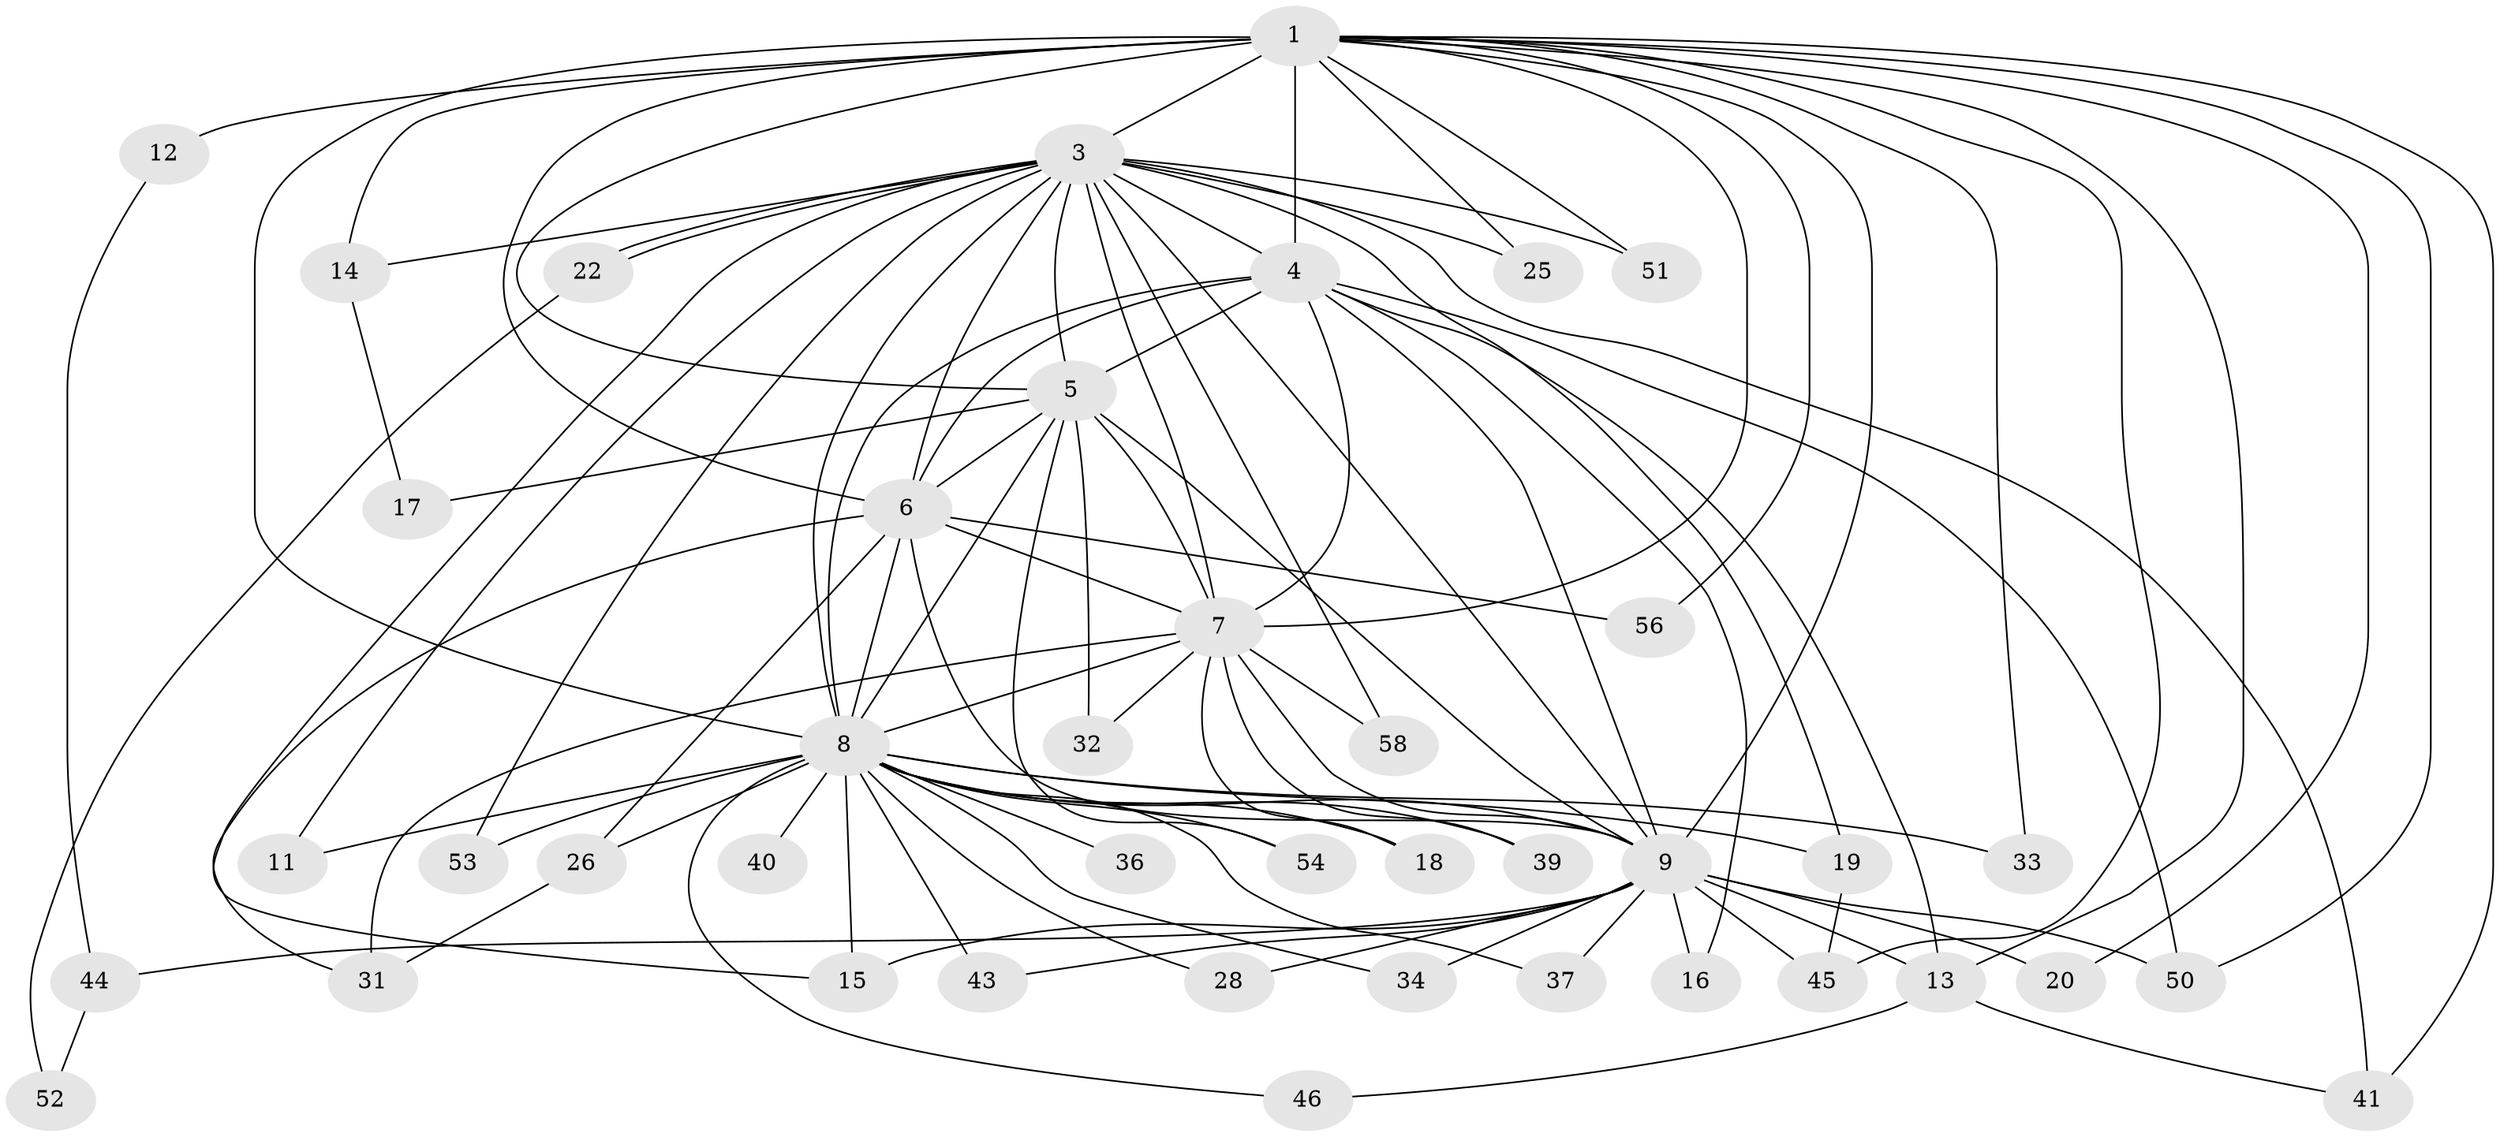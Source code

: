 // Generated by graph-tools (version 1.1) at 2025/23/03/03/25 07:23:46]
// undirected, 42 vertices, 99 edges
graph export_dot {
graph [start="1"]
  node [color=gray90,style=filled];
  1 [super="+2"];
  3 [super="+29"];
  4 [super="+24"];
  5 [super="+21"];
  6 [super="+27"];
  7 [super="+38"];
  8 [super="+10"];
  9 [super="+49"];
  11;
  12;
  13 [super="+30"];
  14;
  15 [super="+42"];
  16;
  17;
  18 [super="+23"];
  19;
  20;
  22;
  25;
  26 [super="+47"];
  28;
  31 [super="+57"];
  32;
  33 [super="+35"];
  34;
  36 [super="+55"];
  37;
  39;
  40;
  41 [super="+48"];
  43;
  44;
  45;
  46;
  50 [super="+59"];
  51;
  52;
  53;
  54;
  56;
  58;
  1 -- 3 [weight=2];
  1 -- 4 [weight=2];
  1 -- 5 [weight=2];
  1 -- 6 [weight=2];
  1 -- 7 [weight=2];
  1 -- 8 [weight=4];
  1 -- 9 [weight=2];
  1 -- 12 [weight=2];
  1 -- 14;
  1 -- 25;
  1 -- 33;
  1 -- 41;
  1 -- 45;
  1 -- 50;
  1 -- 51;
  1 -- 56;
  1 -- 13;
  1 -- 20;
  3 -- 4 [weight=2];
  3 -- 5;
  3 -- 6;
  3 -- 7;
  3 -- 8 [weight=2];
  3 -- 9;
  3 -- 11;
  3 -- 14;
  3 -- 15;
  3 -- 19;
  3 -- 22;
  3 -- 22;
  3 -- 25;
  3 -- 51;
  3 -- 53;
  3 -- 58;
  3 -- 41;
  4 -- 5;
  4 -- 6 [weight=2];
  4 -- 7;
  4 -- 8 [weight=3];
  4 -- 9;
  4 -- 16;
  4 -- 13;
  4 -- 50;
  5 -- 6;
  5 -- 7;
  5 -- 8 [weight=2];
  5 -- 9 [weight=2];
  5 -- 17;
  5 -- 32;
  5 -- 54;
  6 -- 7;
  6 -- 8 [weight=2];
  6 -- 9;
  6 -- 31;
  6 -- 56;
  6 -- 26;
  7 -- 8 [weight=2];
  7 -- 9 [weight=2];
  7 -- 31;
  7 -- 32;
  7 -- 58;
  7 -- 39;
  7 -- 18;
  8 -- 9 [weight=2];
  8 -- 11;
  8 -- 15;
  8 -- 26 [weight=2];
  8 -- 34;
  8 -- 37;
  8 -- 40 [weight=2];
  8 -- 53;
  8 -- 54;
  8 -- 18;
  8 -- 19;
  8 -- 28;
  8 -- 33 [weight=2];
  8 -- 36 [weight=2];
  8 -- 39;
  8 -- 43;
  8 -- 46;
  9 -- 13;
  9 -- 16;
  9 -- 20;
  9 -- 28;
  9 -- 34;
  9 -- 37;
  9 -- 43;
  9 -- 44;
  9 -- 50;
  9 -- 45;
  9 -- 15;
  12 -- 44;
  13 -- 41;
  13 -- 46;
  14 -- 17;
  19 -- 45;
  22 -- 52;
  26 -- 31;
  44 -- 52;
}
